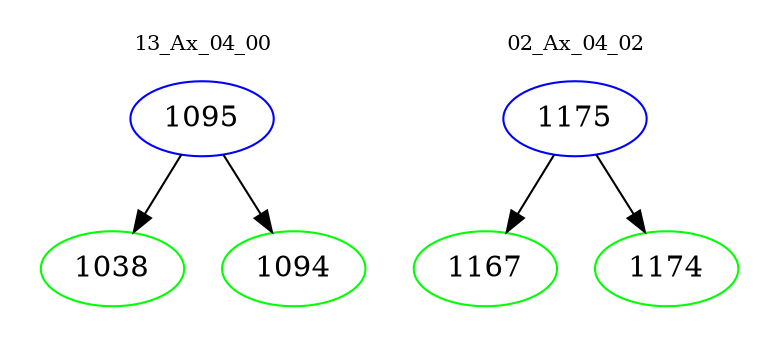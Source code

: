 digraph{
subgraph cluster_0 {
color = white
label = "13_Ax_04_00";
fontsize=10;
T0_1095 [label="1095", color="blue"]
T0_1095 -> T0_1038 [color="black"]
T0_1038 [label="1038", color="green"]
T0_1095 -> T0_1094 [color="black"]
T0_1094 [label="1094", color="green"]
}
subgraph cluster_1 {
color = white
label = "02_Ax_04_02";
fontsize=10;
T1_1175 [label="1175", color="blue"]
T1_1175 -> T1_1167 [color="black"]
T1_1167 [label="1167", color="green"]
T1_1175 -> T1_1174 [color="black"]
T1_1174 [label="1174", color="green"]
}
}
